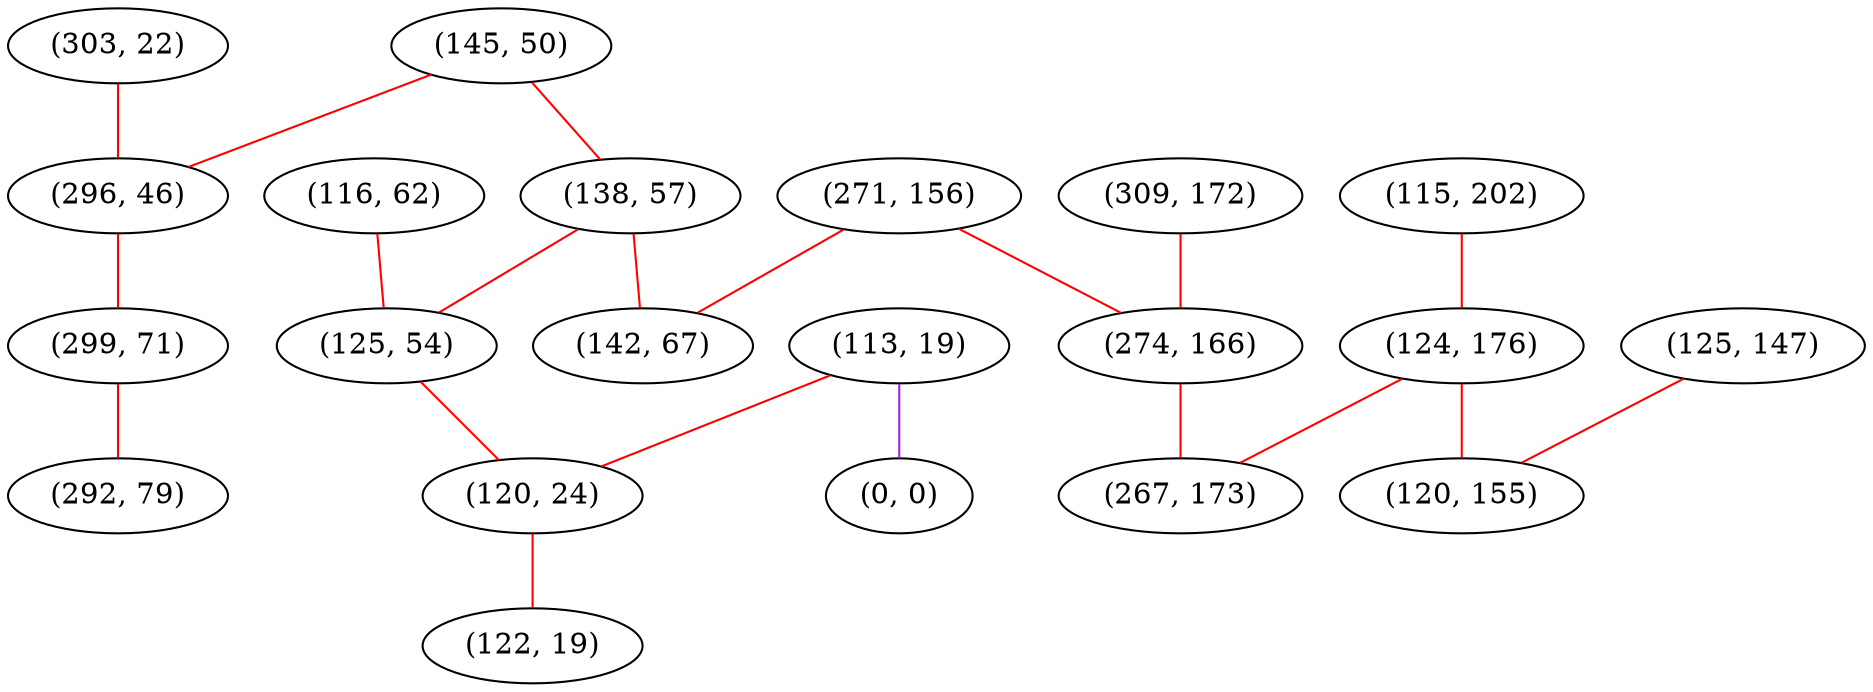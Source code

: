 graph "" {
"(145, 50)";
"(271, 156)";
"(303, 22)";
"(113, 19)";
"(115, 202)";
"(296, 46)";
"(299, 71)";
"(124, 176)";
"(116, 62)";
"(138, 57)";
"(125, 54)";
"(125, 147)";
"(120, 24)";
"(120, 155)";
"(142, 67)";
"(0, 0)";
"(309, 172)";
"(122, 19)";
"(274, 166)";
"(292, 79)";
"(267, 173)";
"(145, 50)" -- "(296, 46)"  [color=red, key=0, weight=1];
"(145, 50)" -- "(138, 57)"  [color=red, key=0, weight=1];
"(271, 156)" -- "(142, 67)"  [color=red, key=0, weight=1];
"(271, 156)" -- "(274, 166)"  [color=red, key=0, weight=1];
"(303, 22)" -- "(296, 46)"  [color=red, key=0, weight=1];
"(113, 19)" -- "(120, 24)"  [color=red, key=0, weight=1];
"(113, 19)" -- "(0, 0)"  [color=purple, key=0, weight=4];
"(115, 202)" -- "(124, 176)"  [color=red, key=0, weight=1];
"(296, 46)" -- "(299, 71)"  [color=red, key=0, weight=1];
"(299, 71)" -- "(292, 79)"  [color=red, key=0, weight=1];
"(124, 176)" -- "(120, 155)"  [color=red, key=0, weight=1];
"(124, 176)" -- "(267, 173)"  [color=red, key=0, weight=1];
"(116, 62)" -- "(125, 54)"  [color=red, key=0, weight=1];
"(138, 57)" -- "(125, 54)"  [color=red, key=0, weight=1];
"(138, 57)" -- "(142, 67)"  [color=red, key=0, weight=1];
"(125, 54)" -- "(120, 24)"  [color=red, key=0, weight=1];
"(125, 147)" -- "(120, 155)"  [color=red, key=0, weight=1];
"(120, 24)" -- "(122, 19)"  [color=red, key=0, weight=1];
"(309, 172)" -- "(274, 166)"  [color=red, key=0, weight=1];
"(274, 166)" -- "(267, 173)"  [color=red, key=0, weight=1];
}
